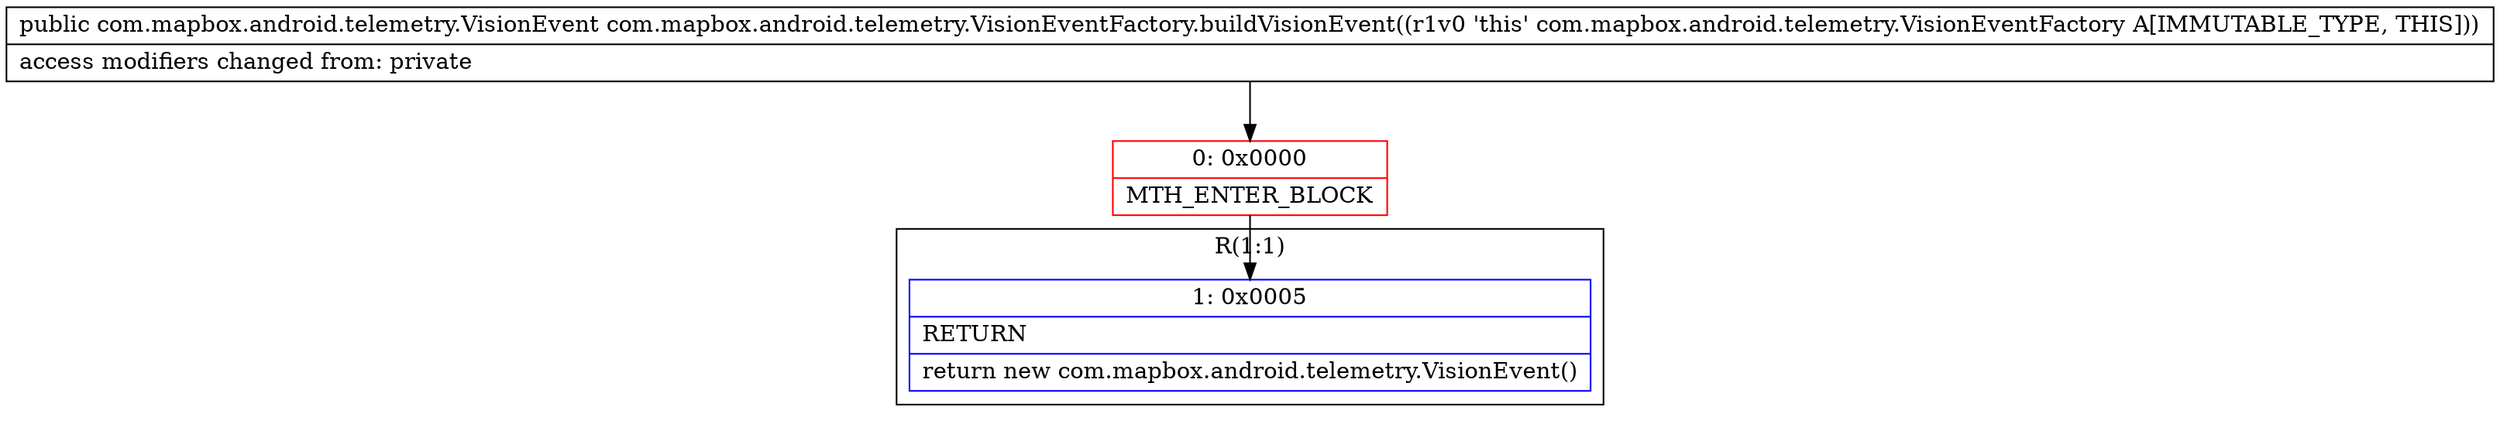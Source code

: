 digraph "CFG forcom.mapbox.android.telemetry.VisionEventFactory.buildVisionEvent()Lcom\/mapbox\/android\/telemetry\/VisionEvent;" {
subgraph cluster_Region_1126444919 {
label = "R(1:1)";
node [shape=record,color=blue];
Node_1 [shape=record,label="{1\:\ 0x0005|RETURN\l|return new com.mapbox.android.telemetry.VisionEvent()\l}"];
}
Node_0 [shape=record,color=red,label="{0\:\ 0x0000|MTH_ENTER_BLOCK\l}"];
MethodNode[shape=record,label="{public com.mapbox.android.telemetry.VisionEvent com.mapbox.android.telemetry.VisionEventFactory.buildVisionEvent((r1v0 'this' com.mapbox.android.telemetry.VisionEventFactory A[IMMUTABLE_TYPE, THIS]))  | access modifiers changed from: private\l}"];
MethodNode -> Node_0;
Node_0 -> Node_1;
}

